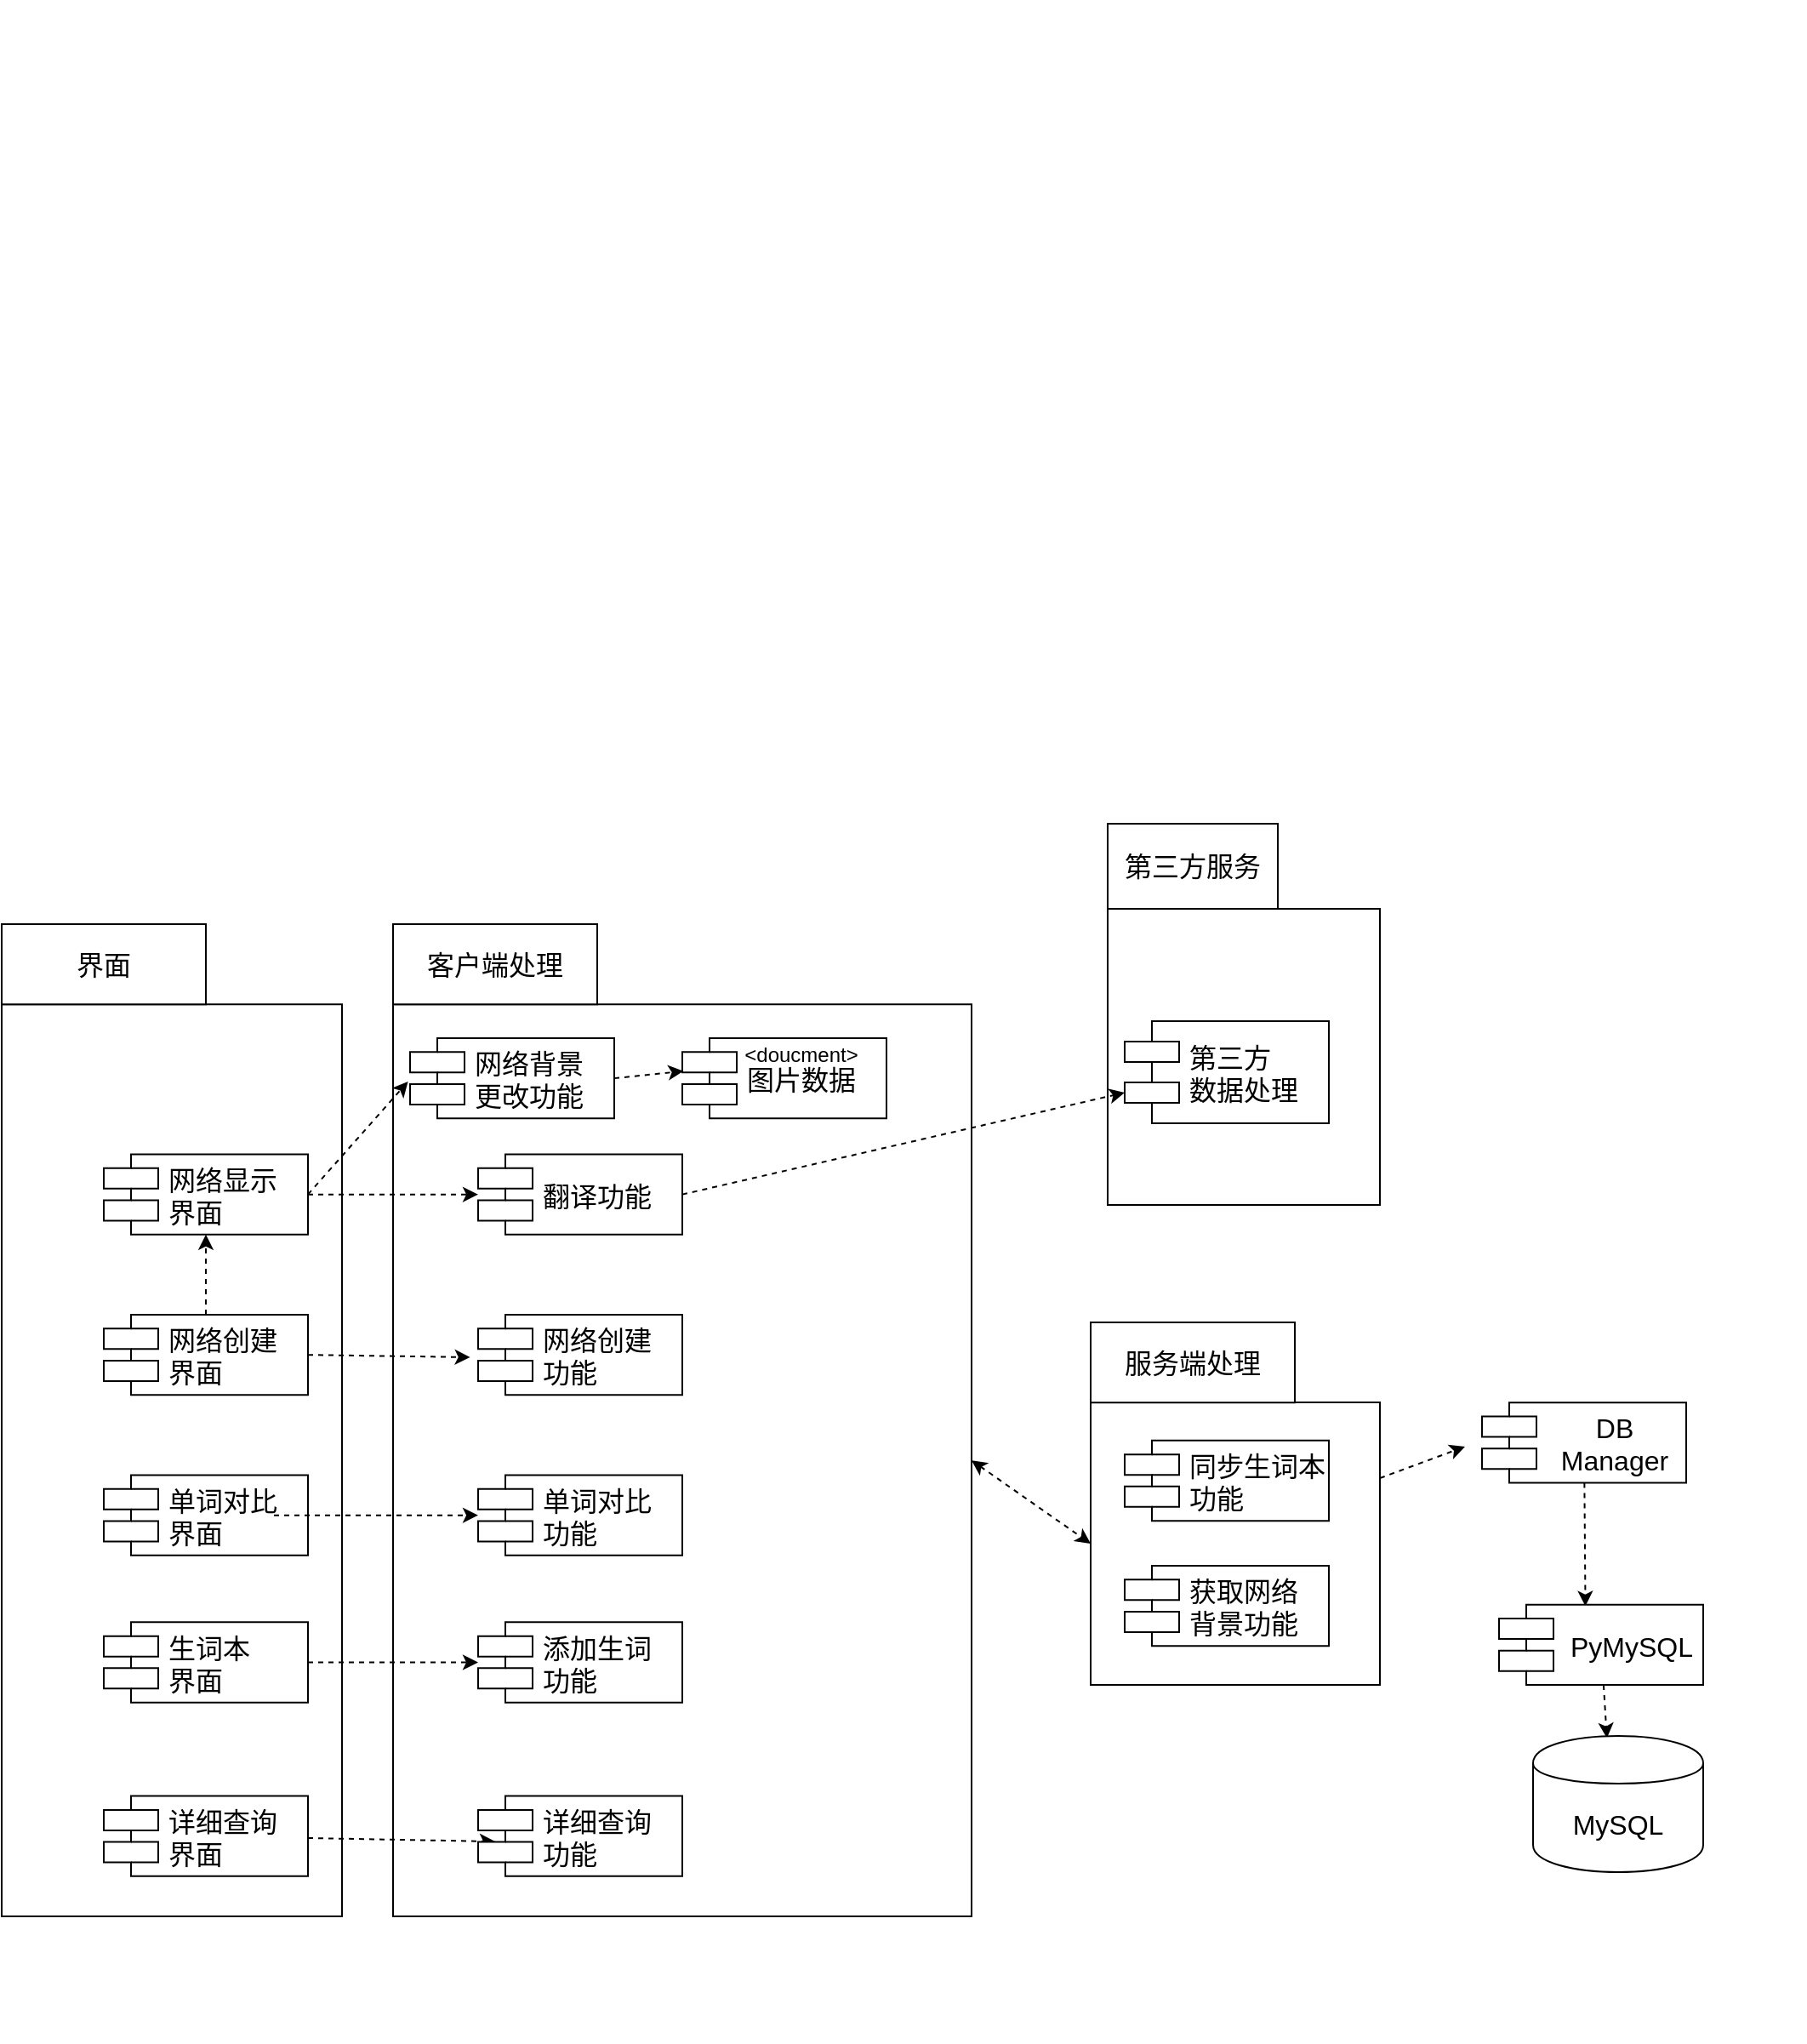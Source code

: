 <mxfile version="12.4.3" type="github" pages="1">
  <diagram id="ex9LxSfplm9mxNxkGoQS" name="Page-1">
    <mxGraphModel dx="1310" dy="5369" grid="0" gridSize="10" guides="1" tooltips="1" connect="1" arrows="1" fold="1" page="1" pageScale="1" pageWidth="3300" pageHeight="4681" math="0" shadow="0">
      <root>
        <mxCell id="0"/>
        <mxCell id="1" parent="0"/>
        <mxCell id="tbxaxa6crfy1sIHWOHth-10" style="edgeStyle=none;rounded=0;orthogonalLoop=1;jettySize=auto;html=1;exitX=0;exitY=0;exitDx=340;exitDy=281.935;exitPerimeter=0;entryX=0;entryY=0;entryDx=0;entryDy=97;entryPerimeter=0;dashed=1;startArrow=classic;startFill=1;" edge="1" parent="1" source="CW-1tltKVULje9kkSE9_-15" target="tbxaxa6crfy1sIHWOHth-8">
          <mxGeometry relative="1" as="geometry"/>
        </mxCell>
        <mxCell id="CW-1tltKVULje9kkSE9_-15" value="" style="shape=folder;fontStyle=1;spacingTop=10;tabWidth=40;tabHeight=14;tabPosition=left;html=1;fontSize=16;" parent="1" vertex="1">
          <mxGeometry x="590" y="506.13" width="340" height="549.87" as="geometry"/>
        </mxCell>
        <mxCell id="CW-1tltKVULje9kkSE9_-30" value="" style="group;fontSize=16;" parent="1" vertex="1" connectable="0">
          <mxGeometry x="860" y="-70" width="560" height="1200" as="geometry"/>
        </mxCell>
        <mxCell id="tbxaxa6crfy1sIHWOHth-8" value="" style="shape=folder;fontStyle=1;spacingTop=10;tabWidth=40;tabHeight=14;tabPosition=left;html=1;" vertex="1" parent="CW-1tltKVULje9kkSE9_-30">
          <mxGeometry x="140" y="810" width="170" height="180" as="geometry"/>
        </mxCell>
        <mxCell id="CW-1tltKVULje9kkSE9_-31" value="" style="shape=folder;fontStyle=1;spacingTop=10;tabWidth=40;tabHeight=14;tabPosition=left;html=1;fontSize=16;" parent="CW-1tltKVULje9kkSE9_-30" vertex="1">
          <mxGeometry x="150" y="520" width="160" height="188" as="geometry"/>
        </mxCell>
        <mxCell id="CW-1tltKVULje9kkSE9_-32" value="第三方服务" style="rounded=0;whiteSpace=wrap;html=1;fontSize=16;" parent="CW-1tltKVULje9kkSE9_-30" vertex="1">
          <mxGeometry x="150" y="484" width="100" height="50" as="geometry"/>
        </mxCell>
        <mxCell id="CW-1tltKVULje9kkSE9_-33" value="第三方&#xa;数据处理" style="shape=component;align=left;spacingLeft=36;fontSize=16;" parent="CW-1tltKVULje9kkSE9_-30" vertex="1">
          <mxGeometry x="160" y="600" width="120" height="60" as="geometry"/>
        </mxCell>
        <mxCell id="CW-1tltKVULje9kkSE9_-62" value="同步生词本&#xa;功能" style="shape=component;align=left;spacingLeft=36;fontSize=16;" parent="CW-1tltKVULje9kkSE9_-30" vertex="1">
          <mxGeometry x="160" y="846.432" width="120" height="47.131" as="geometry"/>
        </mxCell>
        <mxCell id="tbxaxa6crfy1sIHWOHth-1" value="获取网络&#xa;背景功能" style="shape=component;align=left;spacingLeft=36;fontSize=16;" vertex="1" parent="CW-1tltKVULje9kkSE9_-30">
          <mxGeometry x="160" y="920.002" width="120" height="47.131" as="geometry"/>
        </mxCell>
        <mxCell id="tbxaxa6crfy1sIHWOHth-9" value="服务端处理" style="rounded=0;whiteSpace=wrap;html=1;fontSize=16;" vertex="1" parent="CW-1tltKVULje9kkSE9_-30">
          <mxGeometry x="140" y="777" width="120" height="47.131" as="geometry"/>
        </mxCell>
        <mxCell id="tbxaxa6crfy1sIHWOHth-14" style="edgeStyle=none;rounded=0;orthogonalLoop=1;jettySize=auto;html=1;entryX=0.423;entryY=0.019;entryDx=0;entryDy=0;entryPerimeter=0;dashed=1;startArrow=none;startFill=0;" edge="1" parent="CW-1tltKVULje9kkSE9_-30" source="tbxaxa6crfy1sIHWOHth-11" target="tbxaxa6crfy1sIHWOHth-12">
          <mxGeometry relative="1" as="geometry"/>
        </mxCell>
        <mxCell id="tbxaxa6crfy1sIHWOHth-11" value="DB&#xa;Manager" style="shape=component;align=center;spacingLeft=36;fontSize=16;" vertex="1" parent="CW-1tltKVULje9kkSE9_-30">
          <mxGeometry x="370" y="824.133" width="120" height="47.131" as="geometry"/>
        </mxCell>
        <mxCell id="tbxaxa6crfy1sIHWOHth-15" style="edgeStyle=none;rounded=0;orthogonalLoop=1;jettySize=auto;html=1;entryX=0.434;entryY=0.016;entryDx=0;entryDy=0;entryPerimeter=0;dashed=1;startArrow=none;startFill=0;" edge="1" parent="CW-1tltKVULje9kkSE9_-30" source="tbxaxa6crfy1sIHWOHth-12" target="CW-1tltKVULje9kkSE9_-3">
          <mxGeometry relative="1" as="geometry"/>
        </mxCell>
        <mxCell id="tbxaxa6crfy1sIHWOHth-12" value="PyMySQL" style="shape=component;align=center;spacingLeft=36;fontSize=16;" vertex="1" parent="CW-1tltKVULje9kkSE9_-30">
          <mxGeometry x="380" y="942.873" width="120" height="47.131" as="geometry"/>
        </mxCell>
        <mxCell id="CW-1tltKVULje9kkSE9_-3" value="MySQL" style="shape=cylinder;whiteSpace=wrap;html=1;boundedLbl=1;backgroundOutline=1;fontSize=16;" parent="CW-1tltKVULje9kkSE9_-30" vertex="1">
          <mxGeometry x="400" y="1020" width="100" height="80" as="geometry"/>
        </mxCell>
        <mxCell id="CW-1tltKVULje9kkSE9_-11" value="" style="group;fontSize=16;" parent="1" vertex="1" connectable="0">
          <mxGeometry x="370" y="470" width="200" height="586" as="geometry"/>
        </mxCell>
        <mxCell id="CW-1tltKVULje9kkSE9_-9" value="" style="shape=folder;fontStyle=1;spacingTop=10;tabWidth=40;tabHeight=14;tabPosition=left;html=1;fontSize=16;" parent="CW-1tltKVULje9kkSE9_-11" vertex="1">
          <mxGeometry x="-10" y="36.134" width="200" height="549.866" as="geometry"/>
        </mxCell>
        <mxCell id="CW-1tltKVULje9kkSE9_-10" value="界面" style="rounded=0;whiteSpace=wrap;html=1;fontSize=16;" parent="CW-1tltKVULje9kkSE9_-11" vertex="1">
          <mxGeometry x="-10" y="3" width="120" height="47.131" as="geometry"/>
        </mxCell>
        <mxCell id="CW-1tltKVULje9kkSE9_-2" value="网络显示&#xa;界面" style="shape=component;align=left;spacingLeft=36;fontSize=16;" parent="CW-1tltKVULje9kkSE9_-11" vertex="1">
          <mxGeometry x="50" y="138.252" width="120" height="47.131" as="geometry"/>
        </mxCell>
        <mxCell id="tbxaxa6crfy1sIHWOHth-2" style="rounded=0;orthogonalLoop=1;jettySize=auto;html=1;entryX=0.5;entryY=1;entryDx=0;entryDy=0;dashed=1;" edge="1" parent="CW-1tltKVULje9kkSE9_-11" source="CW-1tltKVULje9kkSE9_-4" target="CW-1tltKVULje9kkSE9_-2">
          <mxGeometry relative="1" as="geometry"/>
        </mxCell>
        <mxCell id="CW-1tltKVULje9kkSE9_-4" value="网络创建&#xa;界面" style="shape=component;align=left;spacingLeft=36;fontSize=16;" parent="CW-1tltKVULje9kkSE9_-11" vertex="1">
          <mxGeometry x="50" y="232.515" width="120" height="47.131" as="geometry"/>
        </mxCell>
        <mxCell id="CW-1tltKVULje9kkSE9_-5" value="单词对比&#xa;界面" style="shape=component;align=left;spacingLeft=36;fontSize=16;" parent="CW-1tltKVULje9kkSE9_-11" vertex="1">
          <mxGeometry x="50" y="326.777" width="120" height="47.131" as="geometry"/>
        </mxCell>
        <mxCell id="CW-1tltKVULje9kkSE9_-6" value="生词本&#xa;界面" style="shape=component;align=left;spacingLeft=36;fontSize=16;" parent="CW-1tltKVULje9kkSE9_-11" vertex="1">
          <mxGeometry x="50" y="413.185" width="120" height="47.131" as="geometry"/>
        </mxCell>
        <mxCell id="CW-1tltKVULje9kkSE9_-7" value="详细查询&#xa;界面" style="shape=component;align=left;spacingLeft=36;fontSize=16;" parent="CW-1tltKVULje9kkSE9_-11" vertex="1">
          <mxGeometry x="50" y="515.303" width="120" height="47.131" as="geometry"/>
        </mxCell>
        <mxCell id="CW-1tltKVULje9kkSE9_-34" style="rounded=0;orthogonalLoop=1;jettySize=auto;html=1;exitX=1;exitY=0.5;exitDx=0;exitDy=0;entryX=0;entryY=0.7;entryDx=0;entryDy=0;fontSize=16;dashed=1;" parent="1" source="CW-1tltKVULje9kkSE9_-18" target="CW-1tltKVULje9kkSE9_-33" edge="1">
          <mxGeometry relative="1" as="geometry"/>
        </mxCell>
        <mxCell id="CW-1tltKVULje9kkSE9_-38" style="edgeStyle=none;rounded=0;orthogonalLoop=1;jettySize=auto;html=1;exitX=1;exitY=0.5;exitDx=0;exitDy=0;dashed=1;fontSize=16;" parent="1" source="CW-1tltKVULje9kkSE9_-2" target="CW-1tltKVULje9kkSE9_-18" edge="1">
          <mxGeometry relative="1" as="geometry"/>
        </mxCell>
        <mxCell id="CW-1tltKVULje9kkSE9_-39" style="edgeStyle=none;rounded=0;orthogonalLoop=1;jettySize=auto;html=1;exitX=1;exitY=0.5;exitDx=0;exitDy=0;entryX=-0.039;entryY=0.53;entryDx=0;entryDy=0;entryPerimeter=0;dashed=1;fontSize=16;" parent="1" source="CW-1tltKVULje9kkSE9_-4" target="CW-1tltKVULje9kkSE9_-19" edge="1">
          <mxGeometry relative="1" as="geometry"/>
        </mxCell>
        <mxCell id="CW-1tltKVULje9kkSE9_-43" style="edgeStyle=none;rounded=0;orthogonalLoop=1;jettySize=auto;html=1;exitX=1;exitY=0.5;exitDx=0;exitDy=0;dashed=1;fontSize=16;" parent="1" source="CW-1tltKVULje9kkSE9_-6" target="CW-1tltKVULje9kkSE9_-21" edge="1">
          <mxGeometry relative="1" as="geometry"/>
        </mxCell>
        <mxCell id="CW-1tltKVULje9kkSE9_-45" style="edgeStyle=none;rounded=0;orthogonalLoop=1;jettySize=auto;html=1;entryX=0.083;entryY=0.567;entryDx=0;entryDy=0;entryPerimeter=0;dashed=1;fontSize=16;" parent="1" source="CW-1tltKVULje9kkSE9_-7" target="CW-1tltKVULje9kkSE9_-22" edge="1">
          <mxGeometry relative="1" as="geometry"/>
        </mxCell>
        <mxCell id="CW-1tltKVULje9kkSE9_-70" style="edgeStyle=none;rounded=0;orthogonalLoop=1;jettySize=auto;html=1;exitX=1;exitY=0.5;exitDx=0;exitDy=0;entryX=-0.01;entryY=0.541;entryDx=0;entryDy=0;entryPerimeter=0;dashed=1;fontSize=16;" parent="1" source="CW-1tltKVULje9kkSE9_-2" target="CW-1tltKVULje9kkSE9_-69" edge="1">
          <mxGeometry relative="1" as="geometry"/>
        </mxCell>
        <mxCell id="tbxaxa6crfy1sIHWOHth-6" style="edgeStyle=none;rounded=0;orthogonalLoop=1;jettySize=auto;html=1;exitX=1;exitY=0.5;exitDx=0;exitDy=0;dashed=1;entryX=0.006;entryY=0.411;entryDx=0;entryDy=0;entryPerimeter=0;" edge="1" parent="1" source="CW-1tltKVULje9kkSE9_-69" target="tbxaxa6crfy1sIHWOHth-4">
          <mxGeometry relative="1" as="geometry">
            <mxPoint x="830" y="460" as="targetPoint"/>
          </mxGeometry>
        </mxCell>
        <mxCell id="tbxaxa6crfy1sIHWOHth-7" value="" style="group" vertex="1" connectable="0" parent="1">
          <mxGeometry x="760" y="540" width="120" height="47.133" as="geometry"/>
        </mxCell>
        <mxCell id="tbxaxa6crfy1sIHWOHth-4" value="图片数据" style="shape=component;align=left;spacingLeft=36;fontSize=16;" vertex="1" parent="tbxaxa6crfy1sIHWOHth-7">
          <mxGeometry y="0.002" width="120" height="47.131" as="geometry"/>
        </mxCell>
        <mxCell id="tbxaxa6crfy1sIHWOHth-5" value="&amp;lt;doucment&amp;gt;" style="text;html=1;strokeColor=none;fillColor=none;align=center;verticalAlign=middle;whiteSpace=wrap;rounded=0;" vertex="1" parent="tbxaxa6crfy1sIHWOHth-7">
          <mxGeometry x="50" width="40" height="20" as="geometry"/>
        </mxCell>
        <mxCell id="CW-1tltKVULje9kkSE9_-16" value="" style="group;fontSize=16;" parent="1" vertex="1" connectable="0">
          <mxGeometry x="640" y="529.7" width="120" height="502.735" as="geometry"/>
        </mxCell>
        <mxCell id="CW-1tltKVULje9kkSE9_-18" value="翻译功能" style="shape=component;align=left;spacingLeft=36;fontSize=16;" parent="CW-1tltKVULje9kkSE9_-16" vertex="1">
          <mxGeometry y="78.552" width="120" height="47.131" as="geometry"/>
        </mxCell>
        <mxCell id="CW-1tltKVULje9kkSE9_-19" value="网络创建&#xa;功能" style="shape=component;align=left;spacingLeft=36;fontSize=16;" parent="CW-1tltKVULje9kkSE9_-16" vertex="1">
          <mxGeometry y="172.815" width="120" height="47.131" as="geometry"/>
        </mxCell>
        <mxCell id="CW-1tltKVULje9kkSE9_-20" value="单词对比&#xa;功能" style="shape=component;align=left;spacingLeft=36;fontSize=16;" parent="CW-1tltKVULje9kkSE9_-16" vertex="1">
          <mxGeometry y="267.078" width="120" height="47.131" as="geometry"/>
        </mxCell>
        <mxCell id="CW-1tltKVULje9kkSE9_-21" value="添加生词&#xa;功能" style="shape=component;align=left;spacingLeft=36;fontSize=16;" parent="CW-1tltKVULje9kkSE9_-16" vertex="1">
          <mxGeometry y="353.485" width="120" height="47.131" as="geometry"/>
        </mxCell>
        <mxCell id="CW-1tltKVULje9kkSE9_-22" value="详细查询&#xa;功能" style="shape=component;align=left;spacingLeft=36;fontSize=16;" parent="CW-1tltKVULje9kkSE9_-16" vertex="1">
          <mxGeometry y="455.603" width="120" height="47.131" as="geometry"/>
        </mxCell>
        <mxCell id="CW-1tltKVULje9kkSE9_-23" value="客户端处理" style="rounded=0;whiteSpace=wrap;html=1;fontSize=16;" parent="1" vertex="1">
          <mxGeometry x="590" y="473" width="120" height="47.131" as="geometry"/>
        </mxCell>
        <mxCell id="CW-1tltKVULje9kkSE9_-40" style="edgeStyle=none;rounded=0;orthogonalLoop=1;jettySize=auto;html=1;exitX=1;exitY=0.5;exitDx=0;exitDy=0;entryX=0.25;entryY=0.4;entryDx=0;entryDy=0;entryPerimeter=0;dashed=1;fontSize=16;" parent="1" edge="1">
          <mxGeometry relative="1" as="geometry">
            <mxPoint x="520" y="820.343" as="sourcePoint"/>
            <mxPoint x="640" y="820.343" as="targetPoint"/>
          </mxGeometry>
        </mxCell>
        <mxCell id="CW-1tltKVULje9kkSE9_-69" value="网络背景&#xa;更改功能" style="shape=component;align=left;spacingLeft=36;fontSize=16;" parent="1" vertex="1">
          <mxGeometry x="600" y="540.002" width="120" height="47.131" as="geometry"/>
        </mxCell>
        <mxCell id="tbxaxa6crfy1sIHWOHth-13" style="edgeStyle=none;rounded=0;orthogonalLoop=1;jettySize=auto;html=1;dashed=1;startArrow=none;startFill=0;" edge="1" parent="1" source="tbxaxa6crfy1sIHWOHth-8">
          <mxGeometry relative="1" as="geometry">
            <mxPoint x="1220" y="780" as="targetPoint"/>
          </mxGeometry>
        </mxCell>
      </root>
    </mxGraphModel>
  </diagram>
</mxfile>
